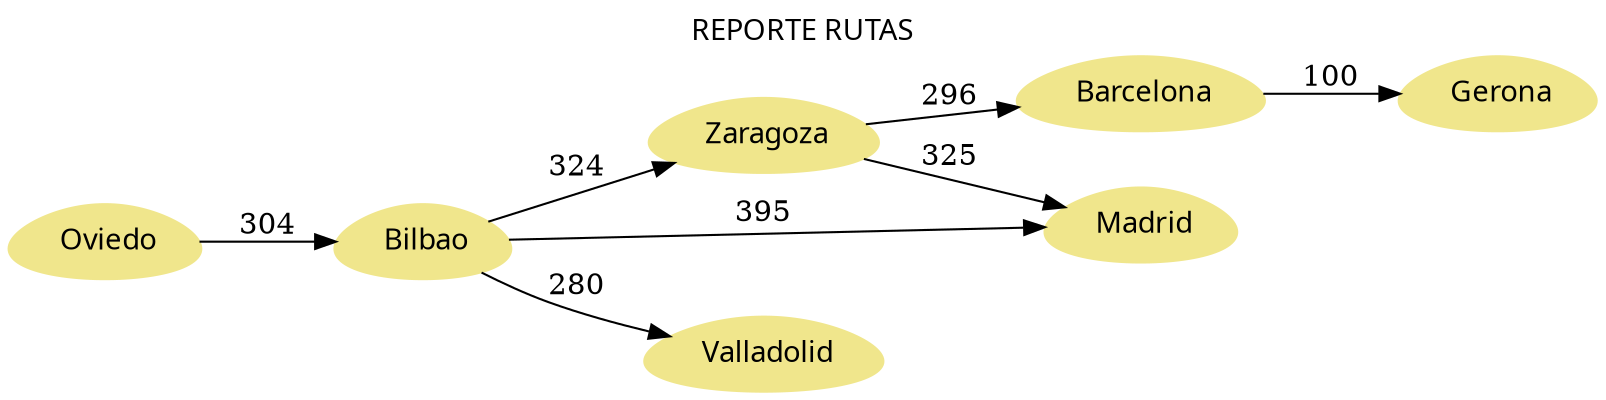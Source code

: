 digraph G {
 rankdir=LR; 
 node[shape = egg, style=filled, color = khaki, fontname = "Century Gothic"]; graph [fontname = "Century Gothic"];
labelloc = "t;"label = "REPORTE RUTAS";
"Oviedo"[label = " Oviedo"]
"Oviedo"->"Bilbao"[arrowhead=normal label= "304"]
"Bilbao"[label = " Bilbao"]
"Bilbao"->"Zaragoza"[arrowhead=normal label= "324"]
"Bilbao"->"Madrid"[arrowhead=normal label= "395"]
"Bilbao"->"Valladolid"[arrowhead=normal label= "280"]
"Zaragoza"[label = " Zaragoza"]
"Zaragoza"->"Barcelona"[arrowhead=normal label= "296"]
"Zaragoza"->"Madrid"[arrowhead=normal label= "325"]
"Madrid"[label = " Madrid"]
"Valladolid"[label = " Valladolid"]
"Barcelona"[label = " Barcelona"]
"Barcelona"->"Gerona"[arrowhead=normal label= "100"]
"Gerona"[label = " Gerona"]

}